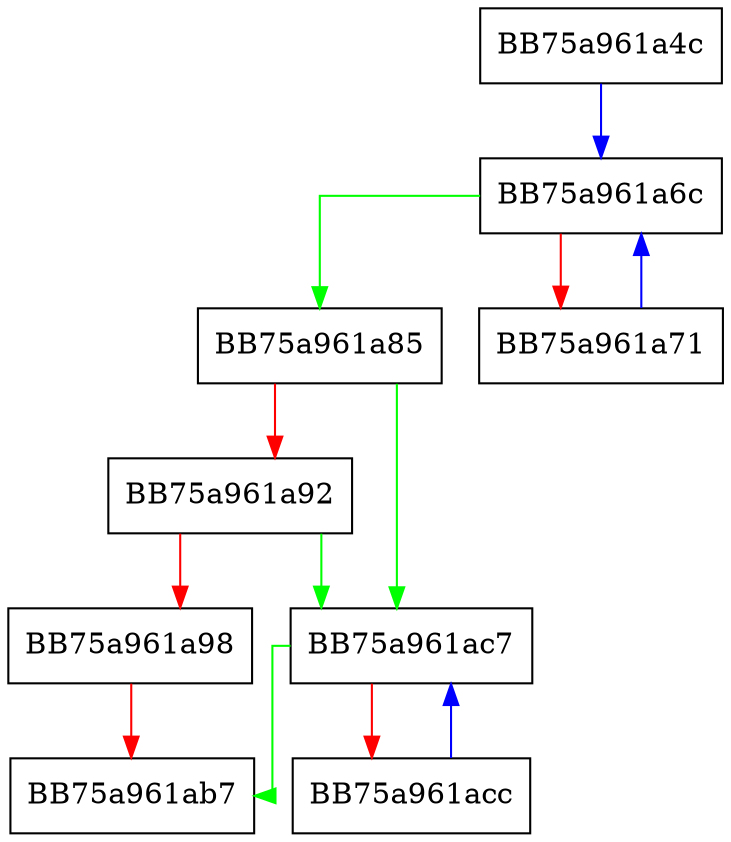 digraph _Erase {
  node [shape="box"];
  graph [splines=ortho];
  BB75a961a4c -> BB75a961a6c [color="blue"];
  BB75a961a6c -> BB75a961a85 [color="green"];
  BB75a961a6c -> BB75a961a71 [color="red"];
  BB75a961a71 -> BB75a961a6c [color="blue"];
  BB75a961a85 -> BB75a961ac7 [color="green"];
  BB75a961a85 -> BB75a961a92 [color="red"];
  BB75a961a92 -> BB75a961ac7 [color="green"];
  BB75a961a92 -> BB75a961a98 [color="red"];
  BB75a961a98 -> BB75a961ab7 [color="red"];
  BB75a961ac7 -> BB75a961ab7 [color="green"];
  BB75a961ac7 -> BB75a961acc [color="red"];
  BB75a961acc -> BB75a961ac7 [color="blue"];
}
